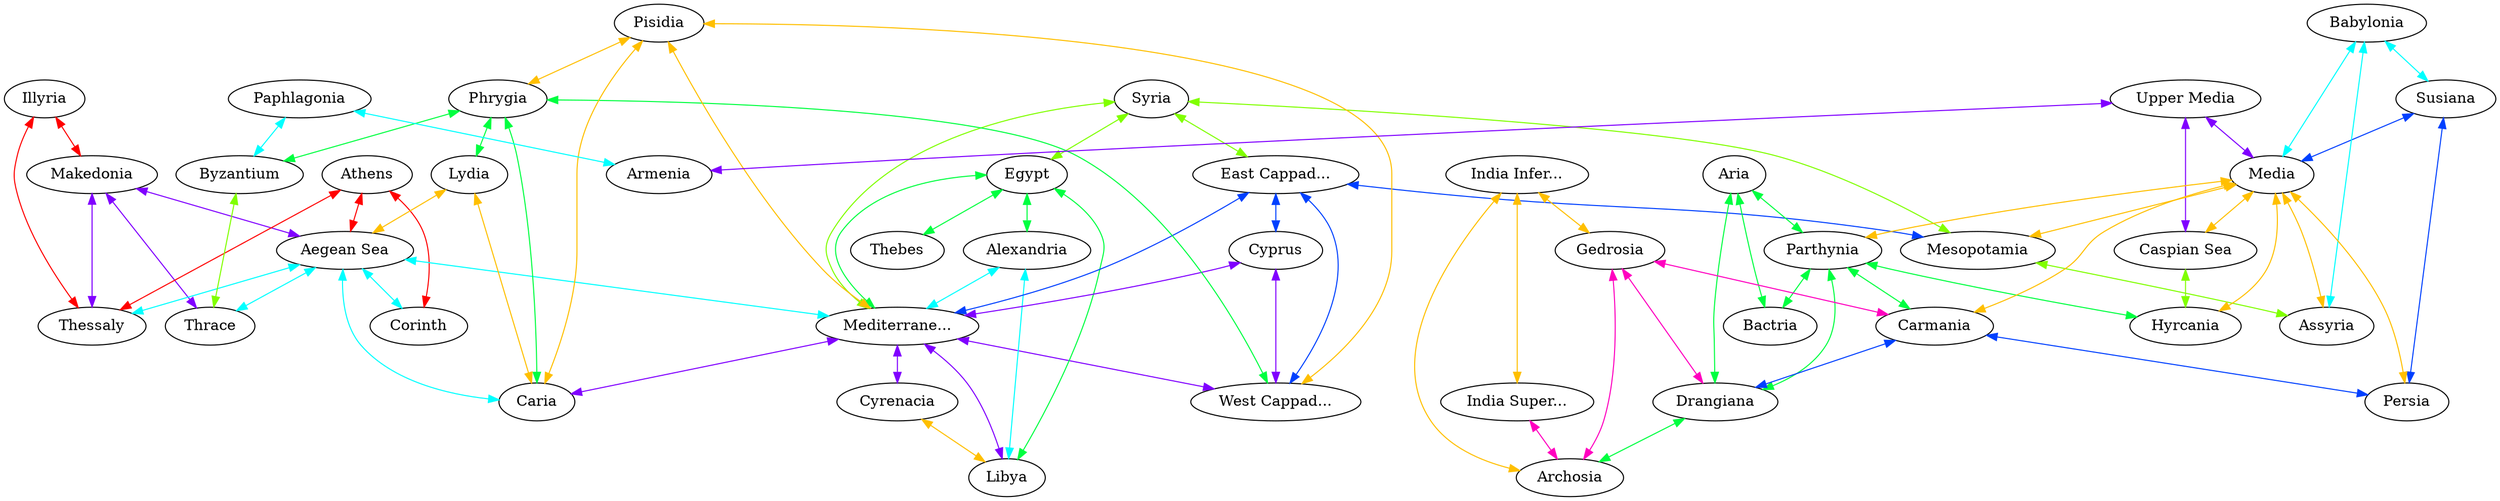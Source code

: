 graph x {
"Illyria" [pos="0.111111111111111,-0.541666666666667",label="Illyria"]
"Makedonia" [pos="0.611111111111111,-0.541666666666667",label="Makedonia"]
"Thrace" [pos="1.31944444444444,-0.5",label="Thrace"]
"Thessaly" [pos="0.416666666666667,-0.902777777777778",label="Thessaly"]
"Athens" [pos="0.833333333333333,-1.30555555555556",label="Athens"]
"Corinth" [pos="0.541666666666667,-1.375",label="Corinth"]
"Aegean Sea" [pos="1.11111111111111,-1.16666666666667",label="Aegean Sea"]
"Mediterranean Sea" [pos="1.95833333333333,-2.41666666666667",label="Mediterrane..."]
"Cyrenacia" [pos="0.263888888888889,-2.91666666666667",label="Cyrenacia"]
"Libya" [pos="0.805555555555556,-3.16666666666667",label="Libya"]
"Alexandria" [pos="1.625,-3.08333333333333",label="Alexandria"]
"Egypt" [pos="1.63888888888889,-3.79166666666667",label="Egypt"]
"Thebes" [pos="2.29166666666667,-4.54166666666667",label="Thebes"]
"Syria" [pos="2.73611111111111,-2.51388888888889",label="Syria"]
"Mesopotamia" [pos="3.31944444444444,-2.05555555555556",label="Mesopotamia"]
"East Cappadocia" [pos="3.05555555555556,-1.70833333333333",label="East Cappad..."]
"West Cappadocia" [pos="2.40277777777778,-1.44444444444444",label="West Cappad..."]
"Cyprus" [pos="2.40277777777778,-1.91666666666667",label="Cyprus"]
"Phrygia" [pos="1.88888888888889,-1.08333333333333",label="Phrygia"]
"Lydia" [pos="1.47222222222222,-1.01388888888889",label="Lydia"]
"Caria" [pos="1.5,-1.45833333333333",label="Caria"]
"Pisidia" [pos="1.79166666666667,-1.54166666666667",label="Pisidia"]
"Byzantium" [pos="2.38888888888889,-0.541666666666667",label="Byzantium"]
"Paphlagonia" [pos="2.93055555555556,-0.805555555555556",label="Paphlagonia"]
"Armenia" [pos="3.68055555555556,-1.08333333333333",label="Armenia"]
"Upper Media" [pos="4.30555555555556,-1.45833333333333",label="Upper Media"]
"Caspian Sea" [pos="5.22222222222222,-1.41666666666667",label="Caspian Sea"]
"Hyrcania" [pos="5.55555555555556,-1.375",label="Hyrcania"]
"Parthynia" [pos="5.94444444444444,-1.91666666666667",label="Parthynia"]
"Bactria" [pos="7.22222222222222,-1.625",label="Bactria"]
"Drangiana" [pos="6.84722222222222,-2.97222222222222",label="Drangiana"]
"Aria" [pos="6.88888888888889,-2.16666666666667",label="Aria"]
"India Superior" [pos="7.84722222222222,-2.41666666666667",label="India Super..."]
"India Inferior" [pos="8.13888888888889,-4.08333333333333",label="India Infer..."]
"Archosia" [pos="7.59722222222222,-3.19444444444444",label="Archosia"]
"Gedrosia" [pos="7.47222222222222,-3.84722222222222",label="Gedrosia"]
"Persia" [pos="5.43055555555556,-3.43055555555556",label="Persia"]
"Susiana" [pos="4.81944444444444,-2.875",label="Susiana"]
"Carmania" [pos="6.16666666666667,-3.29166666666667",label="Carmania"]
"Babylonia" [pos="4.26388888888889,-2.97222222222222",label="Babylonia"]
"Assyria" [pos="3.80555555555556,-2.36111111111111",label="Assyria"]
"Media" [pos="5.13888888888889,-2.25",label="Media"]
"India Inferior" -- "Archosia" [dir="both",color="0.125,1,1"]
"India Inferior" -- "Gedrosia" [dir="both",color="0.125,1,1"]
"India Inferior" -- "India Superior" [dir="both",color="0.125,1,1"]
"Syria" -- "Mesopotamia" [dir="both",color="0.25,1,1"]
"Syria" -- "Egypt" [dir="both",color="0.25,1,1"]
"Syria" -- "East Cappadocia" [dir="both",color="0.25,1,1"]
"Syria" -- "Mediterranean Sea" [dir="both",color="0.25,1,1"]
"Egypt" -- "Libya" [dir="both",color="0.375,1,1"]
"Egypt" -- "Alexandria" [dir="both",color="0.375,1,1"]
"Egypt" -- "Thebes" [dir="both",color="0.375,1,1"]
"Egypt" -- "Mediterranean Sea" [dir="both",color="0.375,1,1"]
"Babylonia" -- "Susiana" [dir="both",color="0.5,1,1"]
"Babylonia" -- "Assyria" [dir="both",color="0.5,1,1"]
"Babylonia" -- "Media" [dir="both",color="0.5,1,1"]
"Susiana" -- "Persia" [dir="both",color="0.625,1,1"]
"Susiana" -- "Media" [dir="both",color="0.625,1,1"]
"Upper Media" -- "Armenia" [dir="both",color="0.75,1,1"]
"Upper Media" -- "Media" [dir="both",color="0.75,1,1"]
"Upper Media" -- "Caspian Sea" [dir="both",color="0.75,1,1"]
"Illyria" -- "Makedonia" [dir="both",color="1,1,1"]
"Illyria" -- "Thessaly" [dir="both",color="1,1,1"]
"Media" -- "Mesopotamia" [dir="both",color="0.125,1,1"]
"Media" -- "Carmania" [dir="both",color="0.125,1,1"]
"Media" -- "Hyrcania" [dir="both",color="0.125,1,1"]
"Media" -- "Assyria" [dir="both",color="0.125,1,1"]
"Media" -- "Caspian Sea" [dir="both",color="0.125,1,1"]
"Media" -- "Parthynia" [dir="both",color="0.125,1,1"]
"Media" -- "Persia" [dir="both",color="0.125,1,1"]
"Caspian Sea" -- "Hyrcania" [dir="both",color="0.25,1,1"]
"Aria" -- "Parthynia" [dir="both",color="0.375,1,1"]
"Aria" -- "Drangiana" [dir="both",color="0.375,1,1"]
"Aria" -- "Bactria" [dir="both",color="0.375,1,1"]
"Paphlagonia" -- "Byzantium" [dir="both",color="0.5,1,1"]
"Paphlagonia" -- "Armenia" [dir="both",color="0.5,1,1"]
"East Cappadocia" -- "Mesopotamia" [dir="both",color="0.625,1,1"]
"East Cappadocia" -- "Cyprus" [dir="both",color="0.625,1,1"]
"East Cappadocia" -- "Mediterranean Sea" [dir="both",color="0.625,1,1"]
"East Cappadocia" -- "West Cappadocia" [dir="both",color="0.625,1,1"]
"Cyprus" -- "Mediterranean Sea" [dir="both",color="0.75,1,1"]
"Cyprus" -- "West Cappadocia" [dir="both",color="0.75,1,1"]
"Gedrosia" -- "Archosia" [dir="both",color="0.875,1,1"]
"Gedrosia" -- "Carmania" [dir="both",color="0.875,1,1"]
"Gedrosia" -- "Drangiana" [dir="both",color="0.875,1,1"]
"Athens" -- "Corinth" [dir="both",color="1,1,1"]
"Athens" -- "Aegean Sea" [dir="both",color="1,1,1"]
"Athens" -- "Thessaly" [dir="both",color="1,1,1"]
"Pisidia" -- "Phrygia" [dir="both",color="0.125,1,1"]
"Pisidia" -- "Caria" [dir="both",color="0.125,1,1"]
"Pisidia" -- "Mediterranean Sea" [dir="both",color="0.125,1,1"]
"Pisidia" -- "West Cappadocia" [dir="both",color="0.125,1,1"]
"Mesopotamia" -- "Assyria" [dir="both",color="0.25,1,1"]
"Phrygia" -- "Lydia" [dir="both",color="0.375,1,1"]
"Phrygia" -- "Byzantium" [dir="both",color="0.375,1,1"]
"Phrygia" -- "Caria" [dir="both",color="0.375,1,1"]
"Phrygia" -- "West Cappadocia" [dir="both",color="0.375,1,1"]
"Alexandria" -- "Libya" [dir="both",color="0.5,1,1"]
"Alexandria" -- "Mediterranean Sea" [dir="both",color="0.5,1,1"]
"Makedonia" -- "Thrace" [dir="both",color="0.75,1,1"]
"Makedonia" -- "Aegean Sea" [dir="both",color="0.75,1,1"]
"Makedonia" -- "Thessaly" [dir="both",color="0.75,1,1"]
"India Superior" -- "Archosia" [dir="both",color="0.875,1,1"]
"Lydia" -- "Caria" [dir="both",color="0.125,1,1"]
"Lydia" -- "Aegean Sea" [dir="both",color="0.125,1,1"]
"Byzantium" -- "Thrace" [dir="both",color="0.25,1,1"]
"Parthynia" -- "Carmania" [dir="both",color="0.375,1,1"]
"Parthynia" -- "Drangiana" [dir="both",color="0.375,1,1"]
"Parthynia" -- "Hyrcania" [dir="both",color="0.375,1,1"]
"Parthynia" -- "Bactria" [dir="both",color="0.375,1,1"]
"Aegean Sea" -- "Thrace" [dir="both",color="0.5,1,1"]
"Aegean Sea" -- "Corinth" [dir="both",color="0.5,1,1"]
"Aegean Sea" -- "Caria" [dir="both",color="0.5,1,1"]
"Aegean Sea" -- "Mediterranean Sea" [dir="both",color="0.5,1,1"]
"Aegean Sea" -- "Thessaly" [dir="both",color="0.5,1,1"]
"Carmania" -- "Persia" [dir="both",color="0.625,1,1"]
"Carmania" -- "Drangiana" [dir="both",color="0.625,1,1"]
"Mediterranean Sea" -- "West Cappadocia" [dir="both",color="0.75,1,1"]
"Mediterranean Sea" -- "Libya" [dir="both",color="0.75,1,1"]
"Mediterranean Sea" -- "Caria" [dir="both",color="0.75,1,1"]
"Mediterranean Sea" -- "Cyrenacia" [dir="both",color="0.75,1,1"]
"Cyrenacia" -- "Libya" [dir="both",color="0.125,1,1"]
"Drangiana" -- "Archosia" [dir="both",color="0.375,1,1"]
}
